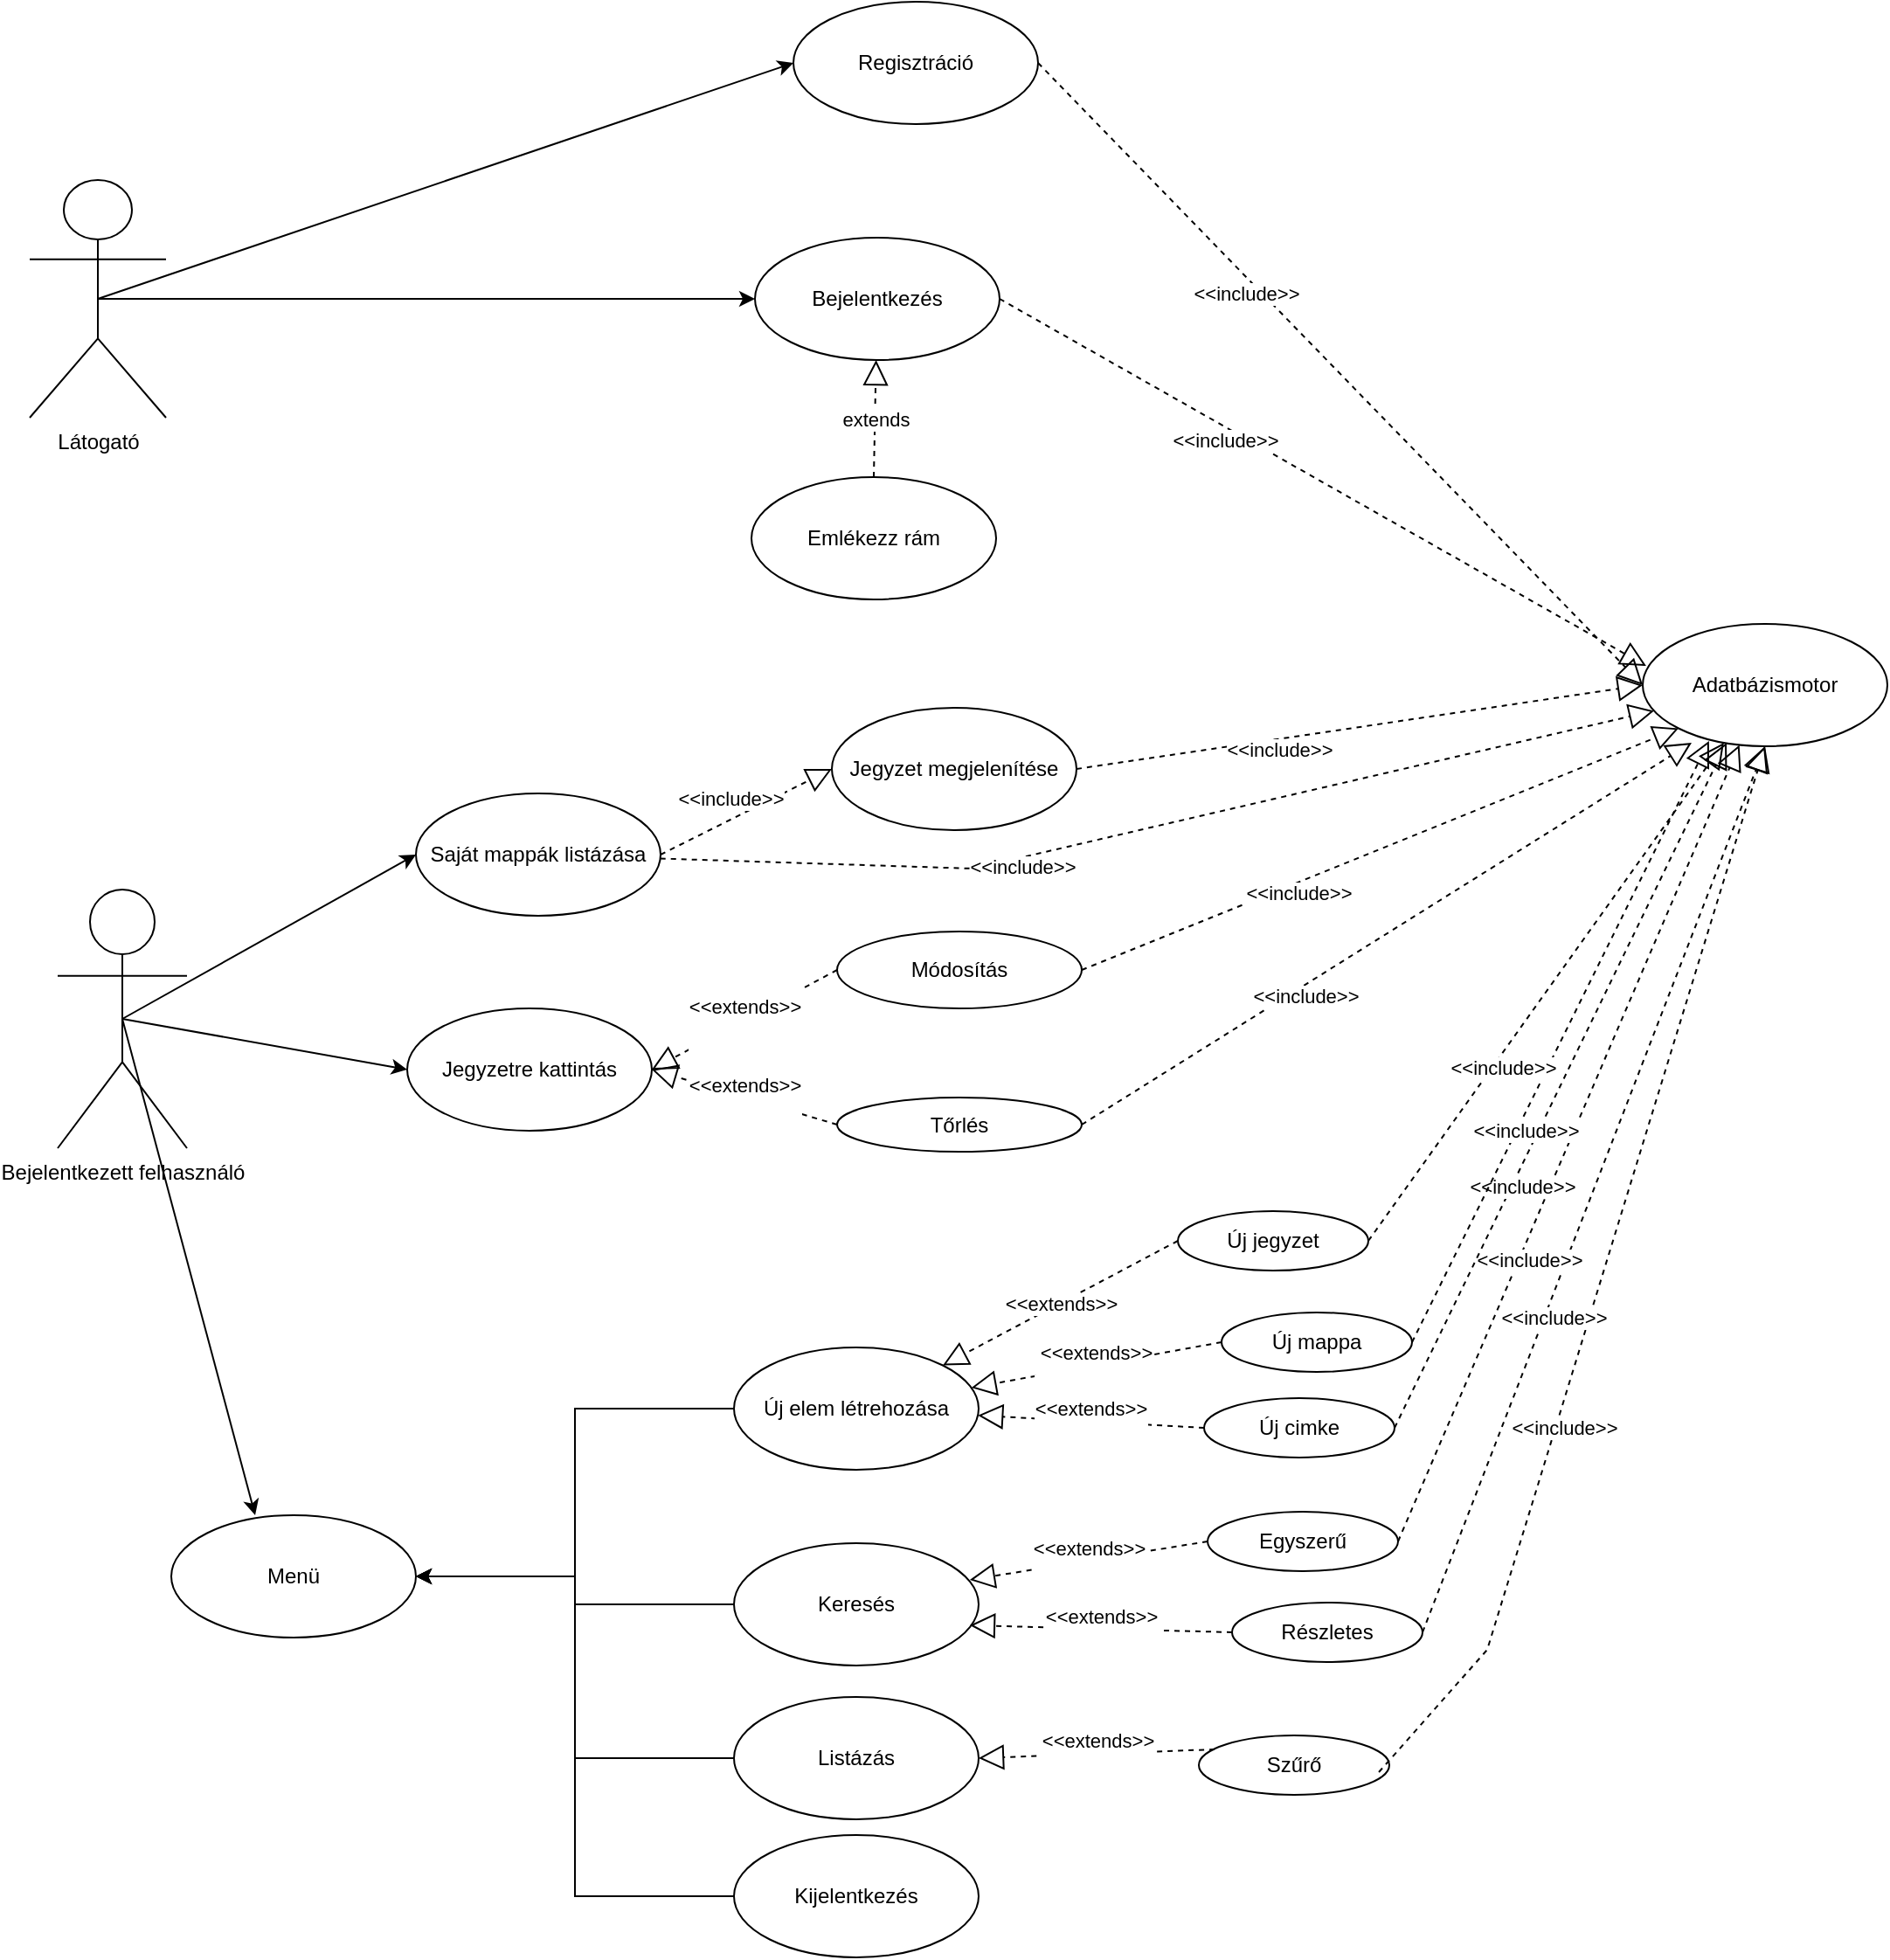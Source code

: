<mxfile version="20.5.3" type="github" pages="2">
  <diagram id="33QZZ4nBsRrXYEMg8t2g" name="use-case">
    <mxGraphModel dx="1866" dy="1138" grid="0" gridSize="10" guides="1" tooltips="1" connect="1" arrows="1" fold="1" page="1" pageScale="1" pageWidth="1920" pageHeight="1200" math="0" shadow="0">
      <root>
        <mxCell id="0" />
        <mxCell id="1" parent="0" />
        <mxCell id="ojgTtji4bl1sdhofvII4-1" value="Látogató" style="shape=umlActor;verticalLabelPosition=bottom;verticalAlign=top;html=1;" vertex="1" parent="1">
          <mxGeometry x="155" y="179" width="78" height="136" as="geometry" />
        </mxCell>
        <mxCell id="ojgTtji4bl1sdhofvII4-2" value="Regisztráció" style="ellipse;whiteSpace=wrap;html=1;" vertex="1" parent="1">
          <mxGeometry x="592" y="77" width="140" height="70" as="geometry" />
        </mxCell>
        <mxCell id="ojgTtji4bl1sdhofvII4-3" value="Bejelentkezés" style="ellipse;whiteSpace=wrap;html=1;" vertex="1" parent="1">
          <mxGeometry x="570" y="212" width="140" height="70" as="geometry" />
        </mxCell>
        <mxCell id="ojgTtji4bl1sdhofvII4-8" value="Emlékezz rám" style="ellipse;whiteSpace=wrap;html=1;" vertex="1" parent="1">
          <mxGeometry x="568" y="349" width="140" height="70" as="geometry" />
        </mxCell>
        <mxCell id="ojgTtji4bl1sdhofvII4-11" value="" style="endArrow=classic;html=1;rounded=0;entryX=0;entryY=0.5;entryDx=0;entryDy=0;exitX=0.5;exitY=0.5;exitDx=0;exitDy=0;exitPerimeter=0;" edge="1" parent="1" source="ojgTtji4bl1sdhofvII4-1" target="ojgTtji4bl1sdhofvII4-3">
          <mxGeometry width="50" height="50" relative="1" as="geometry">
            <mxPoint x="320" y="452" as="sourcePoint" />
            <mxPoint x="370" y="402" as="targetPoint" />
            <Array as="points" />
          </mxGeometry>
        </mxCell>
        <mxCell id="ojgTtji4bl1sdhofvII4-12" value="" style="endArrow=classic;html=1;rounded=0;exitX=0.5;exitY=0.5;exitDx=0;exitDy=0;exitPerimeter=0;entryX=0;entryY=0.5;entryDx=0;entryDy=0;" edge="1" parent="1" source="ojgTtji4bl1sdhofvII4-1" target="ojgTtji4bl1sdhofvII4-2">
          <mxGeometry width="50" height="50" relative="1" as="geometry">
            <mxPoint x="973" y="333" as="sourcePoint" />
            <mxPoint x="1023" y="283" as="targetPoint" />
          </mxGeometry>
        </mxCell>
        <mxCell id="ojgTtji4bl1sdhofvII4-13" value="Bejelentkezett felhasználó" style="shape=umlActor;verticalLabelPosition=bottom;verticalAlign=top;html=1;outlineConnect=0;" vertex="1" parent="1">
          <mxGeometry x="171" y="585" width="74" height="148" as="geometry" />
        </mxCell>
        <mxCell id="ojgTtji4bl1sdhofvII4-14" value="Saját mappák listázása" style="ellipse;whiteSpace=wrap;html=1;" vertex="1" parent="1">
          <mxGeometry x="376" y="530" width="140" height="70" as="geometry" />
        </mxCell>
        <mxCell id="ojgTtji4bl1sdhofvII4-15" value="Jegyzet megjelenítése" style="ellipse;whiteSpace=wrap;html=1;" vertex="1" parent="1">
          <mxGeometry x="614" y="481" width="140" height="70" as="geometry" />
        </mxCell>
        <mxCell id="ojgTtji4bl1sdhofvII4-17" value="Jegyzetre kattintás" style="ellipse;whiteSpace=wrap;html=1;" vertex="1" parent="1">
          <mxGeometry x="371" y="653" width="140" height="70" as="geometry" />
        </mxCell>
        <mxCell id="ojgTtji4bl1sdhofvII4-18" value="Módosítás" style="ellipse;whiteSpace=wrap;html=1;" vertex="1" parent="1">
          <mxGeometry x="617" y="609" width="140" height="44" as="geometry" />
        </mxCell>
        <mxCell id="ojgTtji4bl1sdhofvII4-20" value="Tőrlés" style="ellipse;whiteSpace=wrap;html=1;" vertex="1" parent="1">
          <mxGeometry x="617" y="704" width="140" height="31" as="geometry" />
        </mxCell>
        <mxCell id="ojgTtji4bl1sdhofvII4-22" value="" style="endArrow=classic;html=1;rounded=0;exitX=0.5;exitY=0.5;exitDx=0;exitDy=0;exitPerimeter=0;entryX=0;entryY=0.5;entryDx=0;entryDy=0;" edge="1" parent="1" source="ojgTtji4bl1sdhofvII4-13" target="ojgTtji4bl1sdhofvII4-14">
          <mxGeometry width="50" height="50" relative="1" as="geometry">
            <mxPoint x="155" y="608" as="sourcePoint" />
            <mxPoint x="322" y="501" as="targetPoint" />
          </mxGeometry>
        </mxCell>
        <mxCell id="ojgTtji4bl1sdhofvII4-23" value="" style="endArrow=classic;html=1;rounded=0;exitX=0.5;exitY=0.5;exitDx=0;exitDy=0;exitPerimeter=0;entryX=0;entryY=0.5;entryDx=0;entryDy=0;" edge="1" parent="1" source="ojgTtji4bl1sdhofvII4-13" target="ojgTtji4bl1sdhofvII4-17">
          <mxGeometry width="50" height="50" relative="1" as="geometry">
            <mxPoint x="218" y="669" as="sourcePoint" />
            <mxPoint x="395" y="575" as="targetPoint" />
          </mxGeometry>
        </mxCell>
        <mxCell id="ojgTtji4bl1sdhofvII4-24" value="Menü" style="ellipse;whiteSpace=wrap;html=1;" vertex="1" parent="1">
          <mxGeometry x="236" y="943" width="140" height="70" as="geometry" />
        </mxCell>
        <mxCell id="ojgTtji4bl1sdhofvII4-25" value="" style="endArrow=classic;html=1;rounded=0;exitX=0.5;exitY=0.5;exitDx=0;exitDy=0;exitPerimeter=0;entryX=0.343;entryY=0;entryDx=0;entryDy=0;entryPerimeter=0;" edge="1" parent="1" source="ojgTtji4bl1sdhofvII4-13" target="ojgTtji4bl1sdhofvII4-24">
          <mxGeometry width="50" height="50" relative="1" as="geometry">
            <mxPoint x="218" y="669" as="sourcePoint" />
            <mxPoint x="388" y="702" as="targetPoint" />
            <Array as="points" />
          </mxGeometry>
        </mxCell>
        <mxCell id="ojgTtji4bl1sdhofvII4-57" style="edgeStyle=orthogonalEdgeStyle;rounded=0;orthogonalLoop=1;jettySize=auto;html=1;exitX=0;exitY=0.5;exitDx=0;exitDy=0;entryX=1;entryY=0.5;entryDx=0;entryDy=0;" edge="1" parent="1" source="ojgTtji4bl1sdhofvII4-26" target="ojgTtji4bl1sdhofvII4-24">
          <mxGeometry relative="1" as="geometry" />
        </mxCell>
        <mxCell id="ojgTtji4bl1sdhofvII4-26" value="Új elem létrehozása" style="ellipse;whiteSpace=wrap;html=1;" vertex="1" parent="1">
          <mxGeometry x="558" y="847" width="140" height="70" as="geometry" />
        </mxCell>
        <mxCell id="ojgTtji4bl1sdhofvII4-58" style="edgeStyle=orthogonalEdgeStyle;rounded=0;orthogonalLoop=1;jettySize=auto;html=1;exitX=0;exitY=0.5;exitDx=0;exitDy=0;entryX=1;entryY=0.5;entryDx=0;entryDy=0;" edge="1" parent="1" source="ojgTtji4bl1sdhofvII4-27" target="ojgTtji4bl1sdhofvII4-24">
          <mxGeometry relative="1" as="geometry" />
        </mxCell>
        <mxCell id="ojgTtji4bl1sdhofvII4-27" value="Keresés" style="ellipse;whiteSpace=wrap;html=1;" vertex="1" parent="1">
          <mxGeometry x="558" y="959" width="140" height="70" as="geometry" />
        </mxCell>
        <mxCell id="ojgTtji4bl1sdhofvII4-59" style="edgeStyle=orthogonalEdgeStyle;rounded=0;orthogonalLoop=1;jettySize=auto;html=1;exitX=0;exitY=0.5;exitDx=0;exitDy=0;entryX=1;entryY=0.5;entryDx=0;entryDy=0;" edge="1" parent="1" source="ojgTtji4bl1sdhofvII4-28" target="ojgTtji4bl1sdhofvII4-24">
          <mxGeometry relative="1" as="geometry" />
        </mxCell>
        <mxCell id="ojgTtji4bl1sdhofvII4-28" value="Listázás" style="ellipse;whiteSpace=wrap;html=1;" vertex="1" parent="1">
          <mxGeometry x="558" y="1047" width="140" height="70" as="geometry" />
        </mxCell>
        <mxCell id="ojgTtji4bl1sdhofvII4-60" style="edgeStyle=orthogonalEdgeStyle;rounded=0;orthogonalLoop=1;jettySize=auto;html=1;exitX=0;exitY=0.5;exitDx=0;exitDy=0;entryX=1;entryY=0.5;entryDx=0;entryDy=0;" edge="1" parent="1" source="ojgTtji4bl1sdhofvII4-29" target="ojgTtji4bl1sdhofvII4-24">
          <mxGeometry relative="1" as="geometry" />
        </mxCell>
        <mxCell id="ojgTtji4bl1sdhofvII4-29" value="Kijelentkezés" style="ellipse;whiteSpace=wrap;html=1;" vertex="1" parent="1">
          <mxGeometry x="558" y="1126" width="140" height="70" as="geometry" />
        </mxCell>
        <mxCell id="ojgTtji4bl1sdhofvII4-30" value="Új jegyzet" style="ellipse;whiteSpace=wrap;html=1;" vertex="1" parent="1">
          <mxGeometry x="812" y="769" width="109" height="34" as="geometry" />
        </mxCell>
        <mxCell id="ojgTtji4bl1sdhofvII4-31" value="Új mappa" style="ellipse;whiteSpace=wrap;html=1;" vertex="1" parent="1">
          <mxGeometry x="837" y="827" width="109" height="34" as="geometry" />
        </mxCell>
        <mxCell id="ojgTtji4bl1sdhofvII4-32" value="Új cimke" style="ellipse;whiteSpace=wrap;html=1;" vertex="1" parent="1">
          <mxGeometry x="827" y="876" width="109" height="34" as="geometry" />
        </mxCell>
        <mxCell id="ojgTtji4bl1sdhofvII4-33" value="Egyszerű" style="ellipse;whiteSpace=wrap;html=1;" vertex="1" parent="1">
          <mxGeometry x="829" y="941" width="109" height="34" as="geometry" />
        </mxCell>
        <mxCell id="ojgTtji4bl1sdhofvII4-34" value="Részletes" style="ellipse;whiteSpace=wrap;html=1;" vertex="1" parent="1">
          <mxGeometry x="843" y="993" width="109" height="34" as="geometry" />
        </mxCell>
        <mxCell id="ojgTtji4bl1sdhofvII4-35" value="Szűrő" style="ellipse;whiteSpace=wrap;html=1;" vertex="1" parent="1">
          <mxGeometry x="824" y="1069" width="109" height="34" as="geometry" />
        </mxCell>
        <mxCell id="ojgTtji4bl1sdhofvII4-43" value="extends" style="endArrow=block;dashed=1;endFill=0;endSize=12;html=1;rounded=0;exitX=0.5;exitY=0;exitDx=0;exitDy=0;" edge="1" parent="1" source="ojgTtji4bl1sdhofvII4-8" target="ojgTtji4bl1sdhofvII4-3">
          <mxGeometry width="160" relative="1" as="geometry">
            <mxPoint x="569" y="268" as="sourcePoint" />
            <mxPoint x="729" y="268" as="targetPoint" />
          </mxGeometry>
        </mxCell>
        <mxCell id="ojgTtji4bl1sdhofvII4-44" value="&#xa;&lt;span style=&quot;color: rgb(0, 0, 0); font-family: Helvetica; font-size: 11px; font-style: normal; font-variant-ligatures: normal; font-variant-caps: normal; font-weight: 400; letter-spacing: normal; orphans: 2; text-align: center; text-indent: 0px; text-transform: none; widows: 2; word-spacing: 0px; -webkit-text-stroke-width: 0px; background-color: rgb(255, 255, 255); text-decoration-thickness: initial; text-decoration-style: initial; text-decoration-color: initial; float: none; display: inline !important;&quot;&gt;&amp;lt;&amp;lt;extends&amp;gt;&amp;gt;&lt;/span&gt;&#xa;&#xa;" style="endArrow=block;dashed=1;endFill=0;endSize=12;html=1;rounded=0;exitX=0;exitY=0.5;exitDx=0;exitDy=0;entryX=1;entryY=0.5;entryDx=0;entryDy=0;" edge="1" parent="1" source="ojgTtji4bl1sdhofvII4-18" target="ojgTtji4bl1sdhofvII4-17">
          <mxGeometry width="160" relative="1" as="geometry">
            <mxPoint x="558" y="642.85" as="sourcePoint" />
            <mxPoint x="499.533" y="609.997" as="targetPoint" />
          </mxGeometry>
        </mxCell>
        <mxCell id="ojgTtji4bl1sdhofvII4-45" value="&#xa;&lt;span style=&quot;color: rgb(0, 0, 0); font-family: Helvetica; font-size: 11px; font-style: normal; font-variant-ligatures: normal; font-variant-caps: normal; font-weight: 400; letter-spacing: normal; orphans: 2; text-align: center; text-indent: 0px; text-transform: none; widows: 2; word-spacing: 0px; -webkit-text-stroke-width: 0px; background-color: rgb(255, 255, 255); text-decoration-thickness: initial; text-decoration-style: initial; text-decoration-color: initial; float: none; display: inline !important;&quot;&gt;&amp;lt;&amp;lt;extends&amp;gt;&amp;gt;&lt;/span&gt;&#xa;&#xa;" style="endArrow=block;dashed=1;endFill=0;endSize=12;html=1;rounded=0;exitX=0;exitY=0.5;exitDx=0;exitDy=0;entryX=1;entryY=0.5;entryDx=0;entryDy=0;" edge="1" parent="1" source="ojgTtji4bl1sdhofvII4-20" target="ojgTtji4bl1sdhofvII4-17">
          <mxGeometry width="160" relative="1" as="geometry">
            <mxPoint x="586" y="645" as="sourcePoint" />
            <mxPoint x="506.056" y="676.385" as="targetPoint" />
          </mxGeometry>
        </mxCell>
        <mxCell id="ojgTtji4bl1sdhofvII4-46" value="&amp;lt;&amp;lt;extends&amp;gt;&amp;gt;" style="endArrow=block;dashed=1;endFill=0;endSize=12;html=1;rounded=0;exitX=0;exitY=0.5;exitDx=0;exitDy=0;entryX=1;entryY=0;entryDx=0;entryDy=0;" edge="1" parent="1" source="ojgTtji4bl1sdhofvII4-30" target="ojgTtji4bl1sdhofvII4-26">
          <mxGeometry width="160" relative="1" as="geometry">
            <mxPoint x="751.94" y="813" as="sourcePoint" />
            <mxPoint x="671.996" y="844.385" as="targetPoint" />
          </mxGeometry>
        </mxCell>
        <mxCell id="ojgTtji4bl1sdhofvII4-47" value="&#xa;&lt;span style=&quot;color: rgb(0, 0, 0); font-family: Helvetica; font-size: 11px; font-style: normal; font-variant-ligatures: normal; font-variant-caps: normal; font-weight: 400; letter-spacing: normal; orphans: 2; text-align: center; text-indent: 0px; text-transform: none; widows: 2; word-spacing: 0px; -webkit-text-stroke-width: 0px; background-color: rgb(255, 255, 255); text-decoration-thickness: initial; text-decoration-style: initial; text-decoration-color: initial; float: none; display: inline !important;&quot;&gt;&amp;lt;&amp;lt;extends&amp;gt;&amp;gt;&lt;/span&gt;&#xa;&#xa;" style="endArrow=block;dashed=1;endFill=0;endSize=12;html=1;rounded=0;exitX=0;exitY=0.5;exitDx=0;exitDy=0;" edge="1" parent="1" source="ojgTtji4bl1sdhofvII4-31" target="ojgTtji4bl1sdhofvII4-26">
          <mxGeometry width="160" relative="1" as="geometry">
            <mxPoint x="771.94" y="871" as="sourcePoint" />
            <mxPoint x="691.996" y="902.385" as="targetPoint" />
          </mxGeometry>
        </mxCell>
        <mxCell id="ojgTtji4bl1sdhofvII4-48" value="&#xa;&lt;span style=&quot;color: rgb(0, 0, 0); font-family: Helvetica; font-size: 11px; font-style: normal; font-variant-ligatures: normal; font-variant-caps: normal; font-weight: 400; letter-spacing: normal; orphans: 2; text-align: center; text-indent: 0px; text-transform: none; widows: 2; word-spacing: 0px; -webkit-text-stroke-width: 0px; background-color: rgb(255, 255, 255); text-decoration-thickness: initial; text-decoration-style: initial; text-decoration-color: initial; float: none; display: inline !important;&quot;&gt;&amp;lt;&amp;lt;extends&amp;gt;&amp;gt;&lt;/span&gt;&#xa;&#xa;" style="endArrow=block;dashed=1;endFill=0;endSize=12;html=1;rounded=0;exitX=0;exitY=0.5;exitDx=0;exitDy=0;" edge="1" parent="1" source="ojgTtji4bl1sdhofvII4-32" target="ojgTtji4bl1sdhofvII4-26">
          <mxGeometry width="160" relative="1" as="geometry">
            <mxPoint x="733.94" y="900.61" as="sourcePoint" />
            <mxPoint x="653.996" y="931.995" as="targetPoint" />
          </mxGeometry>
        </mxCell>
        <mxCell id="ojgTtji4bl1sdhofvII4-49" value="&#xa;&lt;span style=&quot;color: rgb(0, 0, 0); font-family: Helvetica; font-size: 11px; font-style: normal; font-variant-ligatures: normal; font-variant-caps: normal; font-weight: 400; letter-spacing: normal; orphans: 2; text-align: center; text-indent: 0px; text-transform: none; widows: 2; word-spacing: 0px; -webkit-text-stroke-width: 0px; background-color: rgb(255, 255, 255); text-decoration-thickness: initial; text-decoration-style: initial; text-decoration-color: initial; float: none; display: inline !important;&quot;&gt;&amp;lt;&amp;lt;extends&amp;gt;&amp;gt;&lt;/span&gt;&#xa;&#xa;" style="endArrow=block;dashed=1;endFill=0;endSize=12;html=1;rounded=0;exitX=0;exitY=0.5;exitDx=0;exitDy=0;entryX=0.964;entryY=0.3;entryDx=0;entryDy=0;entryPerimeter=0;" edge="1" parent="1" source="ojgTtji4bl1sdhofvII4-33" target="ojgTtji4bl1sdhofvII4-27">
          <mxGeometry width="160" relative="1" as="geometry">
            <mxPoint x="707.94" y="972" as="sourcePoint" />
            <mxPoint x="627.996" y="1003.385" as="targetPoint" />
          </mxGeometry>
        </mxCell>
        <mxCell id="ojgTtji4bl1sdhofvII4-50" value="&#xa;&lt;span style=&quot;color: rgb(0, 0, 0); font-family: Helvetica; font-size: 11px; font-style: normal; font-variant-ligatures: normal; font-variant-caps: normal; font-weight: 400; letter-spacing: normal; orphans: 2; text-align: center; text-indent: 0px; text-transform: none; widows: 2; word-spacing: 0px; -webkit-text-stroke-width: 0px; background-color: rgb(255, 255, 255); text-decoration-thickness: initial; text-decoration-style: initial; text-decoration-color: initial; float: none; display: inline !important;&quot;&gt;&amp;lt;&amp;lt;extends&amp;gt;&amp;gt;&lt;/span&gt;&#xa;&#xa;" style="endArrow=block;dashed=1;endFill=0;endSize=12;html=1;rounded=0;exitX=0;exitY=0.5;exitDx=0;exitDy=0;entryX=0.964;entryY=0.671;entryDx=0;entryDy=0;entryPerimeter=0;" edge="1" parent="1" source="ojgTtji4bl1sdhofvII4-34" target="ojgTtji4bl1sdhofvII4-27">
          <mxGeometry width="160" relative="1" as="geometry">
            <mxPoint x="721" y="1025" as="sourcePoint" />
            <mxPoint x="641.056" y="1056.385" as="targetPoint" />
          </mxGeometry>
        </mxCell>
        <mxCell id="ojgTtji4bl1sdhofvII4-51" value="&#xa;&lt;span style=&quot;color: rgb(0, 0, 0); font-family: Helvetica; font-size: 11px; font-style: normal; font-variant-ligatures: normal; font-variant-caps: normal; font-weight: 400; letter-spacing: normal; orphans: 2; text-align: center; text-indent: 0px; text-transform: none; widows: 2; word-spacing: 0px; -webkit-text-stroke-width: 0px; background-color: rgb(255, 255, 255); text-decoration-thickness: initial; text-decoration-style: initial; text-decoration-color: initial; float: none; display: inline !important;&quot;&gt;&amp;lt;&amp;lt;extends&amp;gt;&amp;gt;&lt;/span&gt;&#xa;&#xa;" style="endArrow=block;dashed=1;endFill=0;endSize=12;html=1;rounded=0;exitX=0.083;exitY=0.235;exitDx=0;exitDy=0;exitPerimeter=0;entryX=1;entryY=0.5;entryDx=0;entryDy=0;" edge="1" parent="1" source="ojgTtji4bl1sdhofvII4-35" target="ojgTtji4bl1sdhofvII4-28">
          <mxGeometry width="160" relative="1" as="geometry">
            <mxPoint x="744" y="1082" as="sourcePoint" />
            <mxPoint x="664.056" y="1113.385" as="targetPoint" />
          </mxGeometry>
        </mxCell>
        <mxCell id="ojgTtji4bl1sdhofvII4-52" value="Adatbázismotor" style="ellipse;whiteSpace=wrap;html=1;" vertex="1" parent="1">
          <mxGeometry x="1078" y="433" width="140" height="70" as="geometry" />
        </mxCell>
        <mxCell id="ojgTtji4bl1sdhofvII4-55" value="&amp;lt;&amp;lt;include&amp;gt;&amp;gt;" style="endArrow=block;dashed=1;endFill=0;endSize=12;html=1;rounded=0;exitX=1;exitY=0.5;exitDx=0;exitDy=0;entryX=0;entryY=0.5;entryDx=0;entryDy=0;" edge="1" parent="1" source="ojgTtji4bl1sdhofvII4-2" target="ojgTtji4bl1sdhofvII4-52">
          <mxGeometry x="-0.282" y="-6" width="160" relative="1" as="geometry">
            <mxPoint x="800.05" y="394.12" as="sourcePoint" />
            <mxPoint x="705.995" y="363.998" as="targetPoint" />
            <mxPoint x="-1" as="offset" />
          </mxGeometry>
        </mxCell>
        <mxCell id="ojgTtji4bl1sdhofvII4-56" value="&amp;lt;&amp;lt;include&amp;gt;&amp;gt;" style="endArrow=block;dashed=1;endFill=0;endSize=12;html=1;rounded=0;exitX=1;exitY=0.5;exitDx=0;exitDy=0;entryX=0;entryY=0.5;entryDx=0;entryDy=0;" edge="1" parent="1" source="ojgTtji4bl1sdhofvII4-14" target="ojgTtji4bl1sdhofvII4-15">
          <mxGeometry x="-0.087" y="11" width="160" relative="1" as="geometry">
            <mxPoint x="618.05" y="471.12" as="sourcePoint" />
            <mxPoint x="523.995" y="440.998" as="targetPoint" />
            <mxPoint as="offset" />
          </mxGeometry>
        </mxCell>
        <mxCell id="ojgTtji4bl1sdhofvII4-61" value="&amp;lt;&amp;lt;include&amp;gt;&amp;gt;" style="endArrow=block;dashed=1;endFill=0;endSize=12;html=1;rounded=0;exitX=1;exitY=0.5;exitDx=0;exitDy=0;entryX=0;entryY=0.5;entryDx=0;entryDy=0;" edge="1" parent="1" source="ojgTtji4bl1sdhofvII4-15" target="ojgTtji4bl1sdhofvII4-52">
          <mxGeometry x="-0.282" y="-6" width="160" relative="1" as="geometry">
            <mxPoint x="773" y="418" as="sourcePoint" />
            <mxPoint x="1055" y="782" as="targetPoint" />
            <mxPoint x="-1" as="offset" />
          </mxGeometry>
        </mxCell>
        <mxCell id="ojgTtji4bl1sdhofvII4-62" value="&amp;lt;&amp;lt;include&amp;gt;&amp;gt;" style="endArrow=block;dashed=1;endFill=0;endSize=12;html=1;rounded=0;exitX=1;exitY=0.5;exitDx=0;exitDy=0;entryX=0;entryY=1;entryDx=0;entryDy=0;" edge="1" parent="1" source="ojgTtji4bl1sdhofvII4-18" target="ojgTtji4bl1sdhofvII4-52">
          <mxGeometry x="-0.282" y="-6" width="160" relative="1" as="geometry">
            <mxPoint x="801" y="605" as="sourcePoint" />
            <mxPoint x="1061" y="565" as="targetPoint" />
            <mxPoint x="-1" as="offset" />
          </mxGeometry>
        </mxCell>
        <mxCell id="ojgTtji4bl1sdhofvII4-63" value="&amp;lt;&amp;lt;include&amp;gt;&amp;gt;" style="endArrow=block;dashed=1;endFill=0;endSize=12;html=1;rounded=0;exitX=1;exitY=0.5;exitDx=0;exitDy=0;entryX=0.2;entryY=0.971;entryDx=0;entryDy=0;entryPerimeter=0;" edge="1" parent="1" source="ojgTtji4bl1sdhofvII4-20" target="ojgTtji4bl1sdhofvII4-52">
          <mxGeometry x="-0.282" y="-6" width="160" relative="1" as="geometry">
            <mxPoint x="774" y="536" as="sourcePoint" />
            <mxPoint x="1034" y="496" as="targetPoint" />
            <mxPoint x="-1" as="offset" />
          </mxGeometry>
        </mxCell>
        <mxCell id="ojgTtji4bl1sdhofvII4-64" value="&amp;lt;&amp;lt;include&amp;gt;&amp;gt;" style="endArrow=block;dashed=1;endFill=0;endSize=12;html=1;rounded=0;exitX=1;exitY=0.5;exitDx=0;exitDy=0;entryX=0.014;entryY=0.343;entryDx=0;entryDy=0;entryPerimeter=0;" edge="1" parent="1" source="ojgTtji4bl1sdhofvII4-3" target="ojgTtji4bl1sdhofvII4-52">
          <mxGeometry x="-0.282" y="-6" width="160" relative="1" as="geometry">
            <mxPoint x="644" y="232" as="sourcePoint" />
            <mxPoint x="904" y="192" as="targetPoint" />
            <mxPoint x="-1" as="offset" />
          </mxGeometry>
        </mxCell>
        <mxCell id="ojgTtji4bl1sdhofvII4-65" value="&amp;lt;&amp;lt;include&amp;gt;&amp;gt;" style="endArrow=block;dashed=1;endFill=0;endSize=12;html=1;rounded=0;entryX=0.5;entryY=1;entryDx=0;entryDy=0;exitX=0.945;exitY=0.618;exitDx=0;exitDy=0;exitPerimeter=0;" edge="1" parent="1" source="ojgTtji4bl1sdhofvII4-35" target="ojgTtji4bl1sdhofvII4-52">
          <mxGeometry x="-0.282" y="-6" width="160" relative="1" as="geometry">
            <mxPoint x="1249" y="1093" as="sourcePoint" />
            <mxPoint x="1236" y="731" as="targetPoint" />
            <mxPoint x="-1" as="offset" />
            <Array as="points">
              <mxPoint x="989" y="1020" />
            </Array>
          </mxGeometry>
        </mxCell>
        <mxCell id="ojgTtji4bl1sdhofvII4-66" value="&amp;lt;&amp;lt;include&amp;gt;&amp;gt;" style="endArrow=block;dashed=1;endFill=0;endSize=12;html=1;rounded=0;exitX=1;exitY=0.5;exitDx=0;exitDy=0;entryX=0.5;entryY=1;entryDx=0;entryDy=0;" edge="1" parent="1" source="ojgTtji4bl1sdhofvII4-34" target="ojgTtji4bl1sdhofvII4-52">
          <mxGeometry x="-0.282" y="-6" width="160" relative="1" as="geometry">
            <mxPoint x="914" y="983" as="sourcePoint" />
            <mxPoint x="1174" y="943" as="targetPoint" />
            <mxPoint x="-1" as="offset" />
          </mxGeometry>
        </mxCell>
        <mxCell id="ojgTtji4bl1sdhofvII4-67" value="&amp;lt;&amp;lt;include&amp;gt;&amp;gt;" style="endArrow=block;dashed=1;endFill=0;endSize=12;html=1;rounded=0;exitX=1;exitY=0.5;exitDx=0;exitDy=0;" edge="1" parent="1" source="ojgTtji4bl1sdhofvII4-33" target="ojgTtji4bl1sdhofvII4-52">
          <mxGeometry x="-0.282" y="-6" width="160" relative="1" as="geometry">
            <mxPoint x="962" y="1020" as="sourcePoint" />
            <mxPoint x="1094" y="521" as="targetPoint" />
            <mxPoint x="-1" as="offset" />
          </mxGeometry>
        </mxCell>
        <mxCell id="ojgTtji4bl1sdhofvII4-68" value="&amp;lt;&amp;lt;include&amp;gt;&amp;gt;" style="endArrow=block;dashed=1;endFill=0;endSize=12;html=1;rounded=0;exitX=1;exitY=0.5;exitDx=0;exitDy=0;entryX=0.343;entryY=0.971;entryDx=0;entryDy=0;entryPerimeter=0;" edge="1" parent="1" source="ojgTtji4bl1sdhofvII4-32" target="ojgTtji4bl1sdhofvII4-52">
          <mxGeometry x="-0.282" y="-6" width="160" relative="1" as="geometry">
            <mxPoint x="948" y="968" as="sourcePoint" />
            <mxPoint x="1083.518" y="520.605" as="targetPoint" />
            <mxPoint x="-1" as="offset" />
          </mxGeometry>
        </mxCell>
        <mxCell id="ojgTtji4bl1sdhofvII4-69" value="&amp;lt;&amp;lt;include&amp;gt;&amp;gt;" style="endArrow=block;dashed=1;endFill=0;endSize=12;html=1;rounded=0;exitX=1;exitY=0.5;exitDx=0;exitDy=0;entryX=0.271;entryY=0.957;entryDx=0;entryDy=0;entryPerimeter=0;" edge="1" parent="1" source="ojgTtji4bl1sdhofvII4-31" target="ojgTtji4bl1sdhofvII4-52">
          <mxGeometry x="-0.282" y="-6" width="160" relative="1" as="geometry">
            <mxPoint x="946" y="903" as="sourcePoint" />
            <mxPoint x="1072.02" y="518.97" as="targetPoint" />
            <mxPoint x="-1" as="offset" />
          </mxGeometry>
        </mxCell>
        <mxCell id="ojgTtji4bl1sdhofvII4-70" value="&amp;lt;&amp;lt;include&amp;gt;&amp;gt;" style="endArrow=block;dashed=1;endFill=0;endSize=12;html=1;rounded=0;exitX=1;exitY=0.5;exitDx=0;exitDy=0;" edge="1" parent="1" source="ojgTtji4bl1sdhofvII4-30" target="ojgTtji4bl1sdhofvII4-52">
          <mxGeometry x="-0.282" y="-6" width="160" relative="1" as="geometry">
            <mxPoint x="956" y="854" as="sourcePoint" />
            <mxPoint x="1063.06" y="520.02" as="targetPoint" />
            <mxPoint x="-1" as="offset" />
          </mxGeometry>
        </mxCell>
        <mxCell id="ojgTtji4bl1sdhofvII4-71" value="&amp;lt;&amp;lt;include&amp;gt;&amp;gt;" style="endArrow=block;dashed=1;endFill=0;endSize=12;html=1;rounded=0;" edge="1" parent="1" source="ojgTtji4bl1sdhofvII4-14" target="ojgTtji4bl1sdhofvII4-52">
          <mxGeometry x="-0.282" y="-6" width="160" relative="1" as="geometry">
            <mxPoint x="966" y="864" as="sourcePoint" />
            <mxPoint x="1073.06" y="530.02" as="targetPoint" />
            <mxPoint x="-1" as="offset" />
            <Array as="points">
              <mxPoint x="695" y="573" />
            </Array>
          </mxGeometry>
        </mxCell>
      </root>
    </mxGraphModel>
  </diagram>
  <diagram id="b5ADaS4G-78cdajEDGy1" name="class diagram">
    <mxGraphModel dx="1866" dy="1138" grid="0" gridSize="10" guides="1" tooltips="1" connect="1" arrows="1" fold="1" page="1" pageScale="1" pageWidth="1920" pageHeight="1200" math="0" shadow="0">
      <root>
        <mxCell id="0" />
        <mxCell id="1" parent="0" />
        <mxCell id="6QqR3Kf3VmbcjdAD-Dam-1" value="&lt;p style=&quot;margin:0px;margin-top:4px;text-align:center;&quot;&gt;&lt;b&gt;Note&lt;/b&gt;&lt;/p&gt;&lt;hr size=&quot;1&quot;&gt;&lt;p style=&quot;margin:0px;margin-left:4px;&quot;&gt;+ jegyzet címe: String&lt;/p&gt;&lt;p style=&quot;margin: 0px 0px 0px 4px;&quot;&gt;+ létrehozás dátuma: Date&lt;/p&gt;&lt;p style=&quot;margin: 0px 0px 0px 4px;&quot;&gt;+ szöveg: String&lt;/p&gt;&lt;hr size=&quot;1&quot;&gt;&lt;p style=&quot;margin:0px;margin-left:4px;&quot;&gt;+ getJegyzetCim(): String&lt;/p&gt;&lt;p style=&quot;margin:0px;margin-left:4px;&quot;&gt;+ getLetrehozasDatuma(): Date&lt;br&gt;&lt;/p&gt;&lt;p style=&quot;margin:0px;margin-left:4px;&quot;&gt;+ getSzoveg(): String&lt;br&gt;&lt;/p&gt;&lt;p style=&quot;margin:0px;margin-left:4px;&quot;&gt;&lt;br&gt;&lt;/p&gt;&lt;p style=&quot;margin: 0px 0px 0px 4px;&quot;&gt;+ setJegyzetCim(): String&lt;/p&gt;&lt;p style=&quot;margin: 0px 0px 0px 4px;&quot;&gt;+ setLetrehozasDatuma(): Date&lt;br&gt;&lt;/p&gt;&lt;p style=&quot;margin: 0px 0px 0px 4px;&quot;&gt;+ setSzoveg(): String&lt;/p&gt;" style="verticalAlign=top;align=left;overflow=fill;fontSize=12;fontFamily=Helvetica;html=1;" vertex="1" parent="1">
          <mxGeometry x="163" y="319" width="185" height="212" as="geometry" />
        </mxCell>
        <mxCell id="6QqR3Kf3VmbcjdAD-Dam-2" value="&lt;p style=&quot;margin:0px;margin-top:4px;text-align:center;&quot;&gt;&lt;b&gt;User&lt;/b&gt;&lt;/p&gt;&lt;hr size=&quot;1&quot;&gt;&lt;p style=&quot;margin:0px;margin-left:4px;&quot;&gt;+ emailCim: String&lt;/p&gt;&lt;p style=&quot;margin: 0px 0px 0px 4px;&quot;&gt;+ jelszo: String&lt;/p&gt;&lt;p style=&quot;margin: 0px 0px 0px 4px;&quot;&gt;+ Premium: Boolean&lt;/p&gt;&lt;hr size=&quot;1&quot;&gt;&lt;p style=&quot;margin:0px;margin-left:4px;&quot;&gt;+ getEmailCim(): String&lt;/p&gt;&lt;p style=&quot;margin:0px;margin-left:4px;&quot;&gt;+ getJelsz(): String&lt;br&gt;&lt;/p&gt;&lt;p style=&quot;margin:0px;margin-left:4px;&quot;&gt;+ getPremium(): Boolean&lt;br&gt;&lt;/p&gt;&lt;p style=&quot;margin:0px;margin-left:4px;&quot;&gt;&lt;br&gt;&lt;/p&gt;&lt;p style=&quot;margin: 0px 0px 0px 4px;&quot;&gt;+ setEmailCim(): String&lt;/p&gt;&lt;p style=&quot;margin: 0px 0px 0px 4px;&quot;&gt;+ setJelsz(): String&lt;br&gt;&lt;/p&gt;&lt;p style=&quot;margin: 0px 0px 0px 4px;&quot;&gt;+ setPremium(): Boolean&lt;/p&gt;" style="verticalAlign=top;align=left;overflow=fill;fontSize=12;fontFamily=Helvetica;html=1;" vertex="1" parent="1">
          <mxGeometry x="455" y="193" width="185" height="212" as="geometry" />
        </mxCell>
        <mxCell id="6QqR3Kf3VmbcjdAD-Dam-3" value="&lt;p style=&quot;margin:0px;margin-top:4px;text-align:center;&quot;&gt;&lt;b&gt;Notebook&lt;/b&gt;&lt;/p&gt;&lt;hr size=&quot;1&quot;&gt;&lt;p style=&quot;margin:0px;margin-left:4px;&quot;&gt;+ mappaNeve: String&lt;/p&gt;&lt;p style=&quot;margin: 0px 0px 0px 4px;&quot;&gt;+ userList(): List &amp;lt;User&amp;gt;&lt;/p&gt;&lt;p style=&quot;margin: 0px 0px 0px 4px;&quot;&gt;+ noteList(): List &amp;lt;Note&amp;gt;&lt;/p&gt;&lt;hr size=&quot;1&quot;&gt;&lt;p style=&quot;margin:0px;margin-left:4px;&quot;&gt;+ getMappaNeve(): String&lt;/p&gt;&lt;p style=&quot;margin:0px;margin-left:4px;&quot;&gt;+ getUserList(): List &amp;lt;User&amp;gt;&lt;br&gt;&lt;/p&gt;&lt;p style=&quot;margin:0px;margin-left:4px;&quot;&gt;+ getNoteList(): List &amp;lt;Note&amp;gt;&lt;br&gt;&lt;/p&gt;&lt;p style=&quot;margin:0px;margin-left:4px;&quot;&gt;&lt;br&gt;&lt;/p&gt;&lt;p style=&quot;margin: 0px 0px 0px 4px;&quot;&gt;+ setMappaNeve(): String&lt;/p&gt;&lt;p style=&quot;margin: 0px 0px 0px 4px;&quot;&gt;+ setUserList(): List &amp;lt;User&amp;gt;&lt;br&gt;&lt;/p&gt;&lt;p style=&quot;margin: 0px 0px 0px 4px;&quot;&gt;+ setNoteList(): List &amp;lt;Note&amp;gt;&lt;/p&gt;" style="verticalAlign=top;align=left;overflow=fill;fontSize=12;fontFamily=Helvetica;html=1;" vertex="1" parent="1">
          <mxGeometry x="459" y="523" width="185" height="212" as="geometry" />
        </mxCell>
        <mxCell id="6QqR3Kf3VmbcjdAD-Dam-4" value="&lt;p style=&quot;margin:0px;margin-top:4px;text-align:center;&quot;&gt;&lt;b&gt;NoteDAO&lt;/b&gt;&lt;/p&gt;&lt;hr size=&quot;1&quot;&gt;&lt;p style=&quot;margin:0px;margin-left:4px;&quot;&gt;+ adatbazisUtvonal: String&lt;/p&gt;&lt;hr size=&quot;1&quot;&gt;&lt;p style=&quot;margin:0px;margin-left:4px;&quot;&gt;+ insertNote(cim,szoveg): String&lt;/p&gt;&lt;p style=&quot;margin:0px;margin-left:4px;&quot;&gt;+ getAllNote(User): List &amp;lt;Note&amp;gt; jegyzetek&lt;br&gt;&lt;/p&gt;&lt;p style=&quot;margin:0px;margin-left:4px;&quot;&gt;+ fillNoteBook(Notebook):&amp;nbsp;&lt;br&gt;&lt;/p&gt;&lt;p style=&quot;margin:0px;margin-left:4px;&quot;&gt;&lt;br&gt;&lt;/p&gt;&lt;p style=&quot;margin: 0px 0px 0px 4px;&quot;&gt;+ setMappaNeve(): String&lt;/p&gt;&lt;p style=&quot;margin: 0px 0px 0px 4px;&quot;&gt;+ setUserList(): List &amp;lt;User&amp;gt;&lt;br&gt;&lt;/p&gt;&lt;p style=&quot;margin: 0px 0px 0px 4px;&quot;&gt;+ setNoteList(): List &amp;lt;Note&amp;gt;&lt;/p&gt;" style="verticalAlign=top;align=left;overflow=fill;fontSize=12;fontFamily=Helvetica;html=1;" vertex="1" parent="1">
          <mxGeometry x="802" y="227" width="259" height="212" as="geometry" />
        </mxCell>
      </root>
    </mxGraphModel>
  </diagram>
</mxfile>

